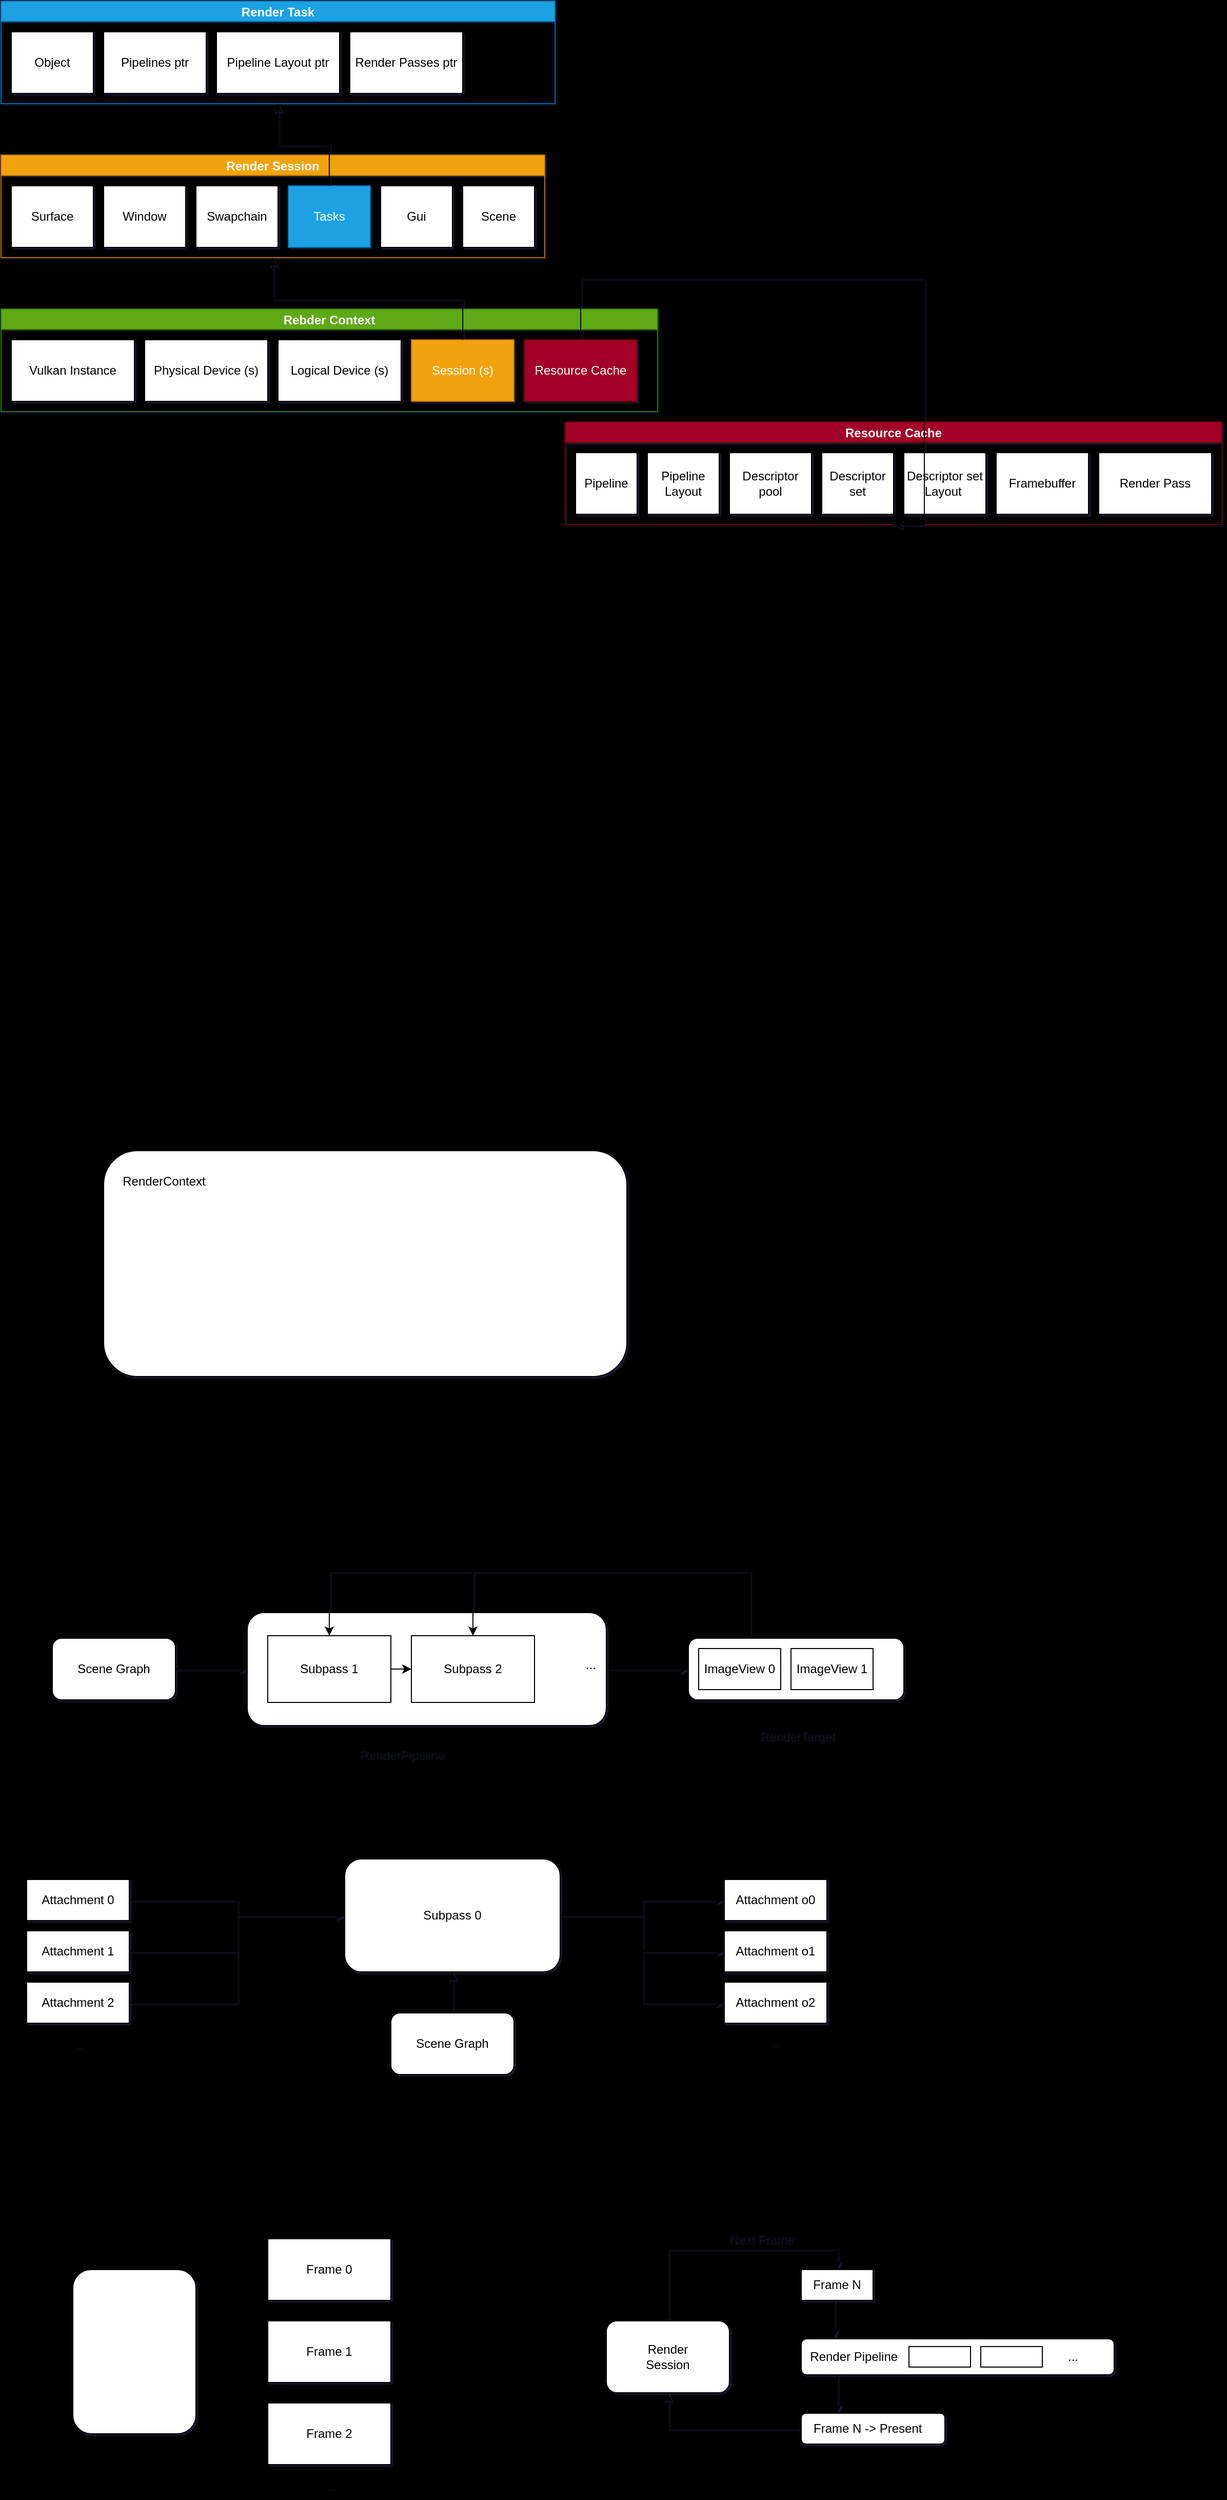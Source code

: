 <mxfile>
    <diagram id="_IPOU0kDqMZAQY4V8elC" name="Page-1">
        <mxGraphModel dx="1374" dy="622" grid="1" gridSize="10" guides="1" tooltips="1" connect="1" arrows="1" fold="1" page="0" pageScale="1" pageWidth="850" pageHeight="1100" background="#000000" math="0" shadow="1">
            <root>
                <mxCell id="0"/>
                <mxCell id="1" parent="0"/>
                <mxCell id="14" value="Rebder Context" style="swimlane;startSize=20;fillColor=#60a917;strokeColor=#2D7600;fontColor=#ffffff;" parent="1" vertex="1">
                    <mxGeometry x="70" y="650" width="640" height="100" as="geometry"/>
                </mxCell>
                <mxCell id="15" value="Vulkan Instance" style="whiteSpace=wrap;html=1;" parent="14" vertex="1">
                    <mxGeometry x="10" y="30" width="120" height="60" as="geometry"/>
                </mxCell>
                <mxCell id="16" value="Physical Device (s)" style="whiteSpace=wrap;html=1;" parent="14" vertex="1">
                    <mxGeometry x="140" y="30" width="120" height="60" as="geometry"/>
                </mxCell>
                <mxCell id="17" value="Logical Device (s)" style="whiteSpace=wrap;html=1;" parent="14" vertex="1">
                    <mxGeometry x="270" y="30" width="120" height="60" as="geometry"/>
                </mxCell>
                <mxCell id="20" value="Session (s)" style="whiteSpace=wrap;html=1;fillColor=#f0a30a;strokeColor=#BD7000;fontColor=#ffffff;" parent="14" vertex="1">
                    <mxGeometry x="400" y="30" width="100" height="60" as="geometry"/>
                </mxCell>
                <mxCell id="42" value="Resource Cache" style="whiteSpace=wrap;html=1;fillColor=#a20025;strokeColor=#6F0000;fontColor=#ffffff;" parent="14" vertex="1">
                    <mxGeometry x="510" y="30" width="110" height="60" as="geometry"/>
                </mxCell>
                <mxCell id="30" value="Render Task" style="swimlane;fillColor=#1ba1e2;strokeColor=#006EAF;fontColor=#ffffff;startSize=20;" parent="1" vertex="1">
                    <mxGeometry x="70" y="350" width="540" height="100" as="geometry"/>
                </mxCell>
                <mxCell id="34" value="Object" style="whiteSpace=wrap;html=1;" parent="30" vertex="1">
                    <mxGeometry x="10" y="30" width="80" height="60" as="geometry"/>
                </mxCell>
                <mxCell id="36" value="Pipelines ptr" style="whiteSpace=wrap;html=1;" parent="30" vertex="1">
                    <mxGeometry x="100" y="30" width="100" height="60" as="geometry"/>
                </mxCell>
                <mxCell id="37" value="Pipeline Layout ptr" style="whiteSpace=wrap;html=1;" parent="30" vertex="1">
                    <mxGeometry x="210" y="30" width="120" height="60" as="geometry"/>
                </mxCell>
                <mxCell id="35" value="Render Passes ptr" style="whiteSpace=wrap;html=1;" parent="30" vertex="1">
                    <mxGeometry x="340" y="30" width="110" height="60" as="geometry"/>
                </mxCell>
                <mxCell id="21" value="Render Session" style="swimlane;fillColor=#f0a30a;strokeColor=#BD7000;fontColor=#ffffff;startSize=20;" parent="1" vertex="1">
                    <mxGeometry x="70" y="500" width="530" height="100" as="geometry"/>
                </mxCell>
                <mxCell id="22" value="Surface" style="whiteSpace=wrap;html=1;" parent="21" vertex="1">
                    <mxGeometry x="10" y="30" width="80" height="60" as="geometry"/>
                </mxCell>
                <mxCell id="24" value="Window" style="whiteSpace=wrap;html=1;" parent="21" vertex="1">
                    <mxGeometry x="100" y="30" width="80" height="60" as="geometry"/>
                </mxCell>
                <mxCell id="26" value="Swapchain" style="whiteSpace=wrap;html=1;" parent="21" vertex="1">
                    <mxGeometry x="190" y="30" width="80" height="60" as="geometry"/>
                </mxCell>
                <mxCell id="27" value="Tasks" style="whiteSpace=wrap;html=1;fillColor=#1ba1e2;strokeColor=#006EAF;fontColor=#ffffff;" parent="21" vertex="1">
                    <mxGeometry x="280" y="30" width="80" height="60" as="geometry"/>
                </mxCell>
                <mxCell id="28" value="Gui" style="whiteSpace=wrap;html=1;" parent="21" vertex="1">
                    <mxGeometry x="370" y="30" width="70" height="60" as="geometry"/>
                </mxCell>
                <mxCell id="39" value="Scene" style="whiteSpace=wrap;html=1;" parent="21" vertex="1">
                    <mxGeometry x="450" y="30" width="70" height="60" as="geometry"/>
                </mxCell>
                <mxCell id="33" style="edgeStyle=orthogonalEdgeStyle;rounded=0;orthogonalLoop=1;jettySize=auto;html=1;entryX=0.5;entryY=1;entryDx=0;entryDy=0;" parent="1" source="20" target="21" edge="1">
                    <mxGeometry relative="1" as="geometry"/>
                </mxCell>
                <mxCell id="40" style="edgeStyle=orthogonalEdgeStyle;rounded=0;orthogonalLoop=1;jettySize=auto;html=1;entryX=0.5;entryY=1;entryDx=0;entryDy=0;" parent="1" source="27" target="30" edge="1">
                    <mxGeometry relative="1" as="geometry"/>
                </mxCell>
                <mxCell id="43" value="Resource Cache" style="swimlane;startSize=20;fillColor=#a20025;strokeColor=#6F0000;fontColor=#ffffff;" parent="1" vertex="1">
                    <mxGeometry x="620" y="760" width="640" height="100" as="geometry"/>
                </mxCell>
                <mxCell id="44" value="Pipeline" style="whiteSpace=wrap;html=1;" parent="43" vertex="1">
                    <mxGeometry x="10" y="30" width="60" height="60" as="geometry"/>
                </mxCell>
                <mxCell id="46" value="Pipeline Layout" style="whiteSpace=wrap;html=1;" parent="43" vertex="1">
                    <mxGeometry x="80" y="30" width="70" height="60" as="geometry"/>
                </mxCell>
                <mxCell id="47" value="Descriptor pool" style="whiteSpace=wrap;html=1;" parent="43" vertex="1">
                    <mxGeometry x="160" y="30" width="80" height="60" as="geometry"/>
                </mxCell>
                <mxCell id="48" value="Descriptor set" style="whiteSpace=wrap;html=1;" parent="43" vertex="1">
                    <mxGeometry x="250" y="30" width="70" height="60" as="geometry"/>
                </mxCell>
                <mxCell id="49" value="Descriptor set Layout&amp;nbsp;" style="whiteSpace=wrap;html=1;" parent="43" vertex="1">
                    <mxGeometry x="330" y="30" width="80" height="60" as="geometry"/>
                </mxCell>
                <mxCell id="50" value="Framebuffer" style="whiteSpace=wrap;html=1;" parent="43" vertex="1">
                    <mxGeometry x="420" y="30" width="90" height="60" as="geometry"/>
                </mxCell>
                <mxCell id="51" value="Render Pass" style="whiteSpace=wrap;html=1;" parent="43" vertex="1">
                    <mxGeometry x="520" y="30" width="110" height="60" as="geometry"/>
                </mxCell>
                <mxCell id="54" style="edgeStyle=orthogonalEdgeStyle;rounded=0;orthogonalLoop=1;jettySize=auto;html=1;entryX=0.5;entryY=1;entryDx=0;entryDy=0;" parent="1" source="42" target="43" edge="1">
                    <mxGeometry relative="1" as="geometry">
                        <Array as="points">
                            <mxPoint x="635" y="620"/>
                            <mxPoint x="970" y="620"/>
                        </Array>
                    </mxGeometry>
                </mxCell>
                <mxCell id="56" value="" style="rounded=1;whiteSpace=wrap;html=1;" vertex="1" parent="1">
                    <mxGeometry x="170" y="1470" width="510" height="220" as="geometry"/>
                </mxCell>
                <mxCell id="57" value="RenderContext" style="text;html=1;strokeColor=none;fillColor=none;align=center;verticalAlign=middle;whiteSpace=wrap;rounded=0;" vertex="1" parent="1">
                    <mxGeometry x="209" y="1490" width="40" height="20" as="geometry"/>
                </mxCell>
                <mxCell id="72" style="edgeStyle=orthogonalEdgeStyle;rounded=0;orthogonalLoop=1;jettySize=auto;html=1;exitX=1;exitY=0.5;exitDx=0;exitDy=0;entryX=0;entryY=0.5;entryDx=0;entryDy=0;" edge="1" parent="1" source="59" target="67">
                    <mxGeometry relative="1" as="geometry"/>
                </mxCell>
                <mxCell id="59" value="" style="rounded=1;whiteSpace=wrap;html=1;" vertex="1" parent="1">
                    <mxGeometry x="310" y="1920" width="350" height="110" as="geometry"/>
                </mxCell>
                <mxCell id="61" value="RenderPipeline" style="text;html=1;strokeColor=none;fillColor=none;align=center;verticalAlign=middle;whiteSpace=wrap;rounded=0;" vertex="1" parent="1">
                    <mxGeometry x="440" y="2047.5" width="40" height="20" as="geometry"/>
                </mxCell>
                <mxCell id="101" style="edgeStyle=orthogonalEdgeStyle;rounded=0;orthogonalLoop=1;jettySize=auto;html=1;exitX=1;exitY=0.5;exitDx=0;exitDy=0;entryX=0;entryY=0.5;entryDx=0;entryDy=0;" edge="1" parent="1" source="62" target="63">
                    <mxGeometry relative="1" as="geometry">
                        <Array as="points">
                            <mxPoint x="470" y="1975"/>
                        </Array>
                    </mxGeometry>
                </mxCell>
                <mxCell id="62" value="Subpass 1" style="rounded=0;whiteSpace=wrap;html=1;" vertex="1" parent="1">
                    <mxGeometry x="330" y="1942.5" width="120" height="65" as="geometry"/>
                </mxCell>
                <mxCell id="63" value="Subpass 2" style="rounded=0;whiteSpace=wrap;html=1;" vertex="1" parent="1">
                    <mxGeometry x="470" y="1942.5" width="120" height="65" as="geometry"/>
                </mxCell>
                <mxCell id="64" value="..." style="text;html=1;strokeColor=none;fillColor=none;align=center;verticalAlign=middle;whiteSpace=wrap;rounded=0;" vertex="1" parent="1">
                    <mxGeometry x="625" y="1961" width="40" height="20" as="geometry"/>
                </mxCell>
                <mxCell id="71" style="edgeStyle=orthogonalEdgeStyle;rounded=0;orthogonalLoop=1;jettySize=auto;html=1;exitX=1;exitY=0.5;exitDx=0;exitDy=0;" edge="1" parent="1" source="65" target="59">
                    <mxGeometry relative="1" as="geometry"/>
                </mxCell>
                <mxCell id="65" value="Scene Graph" style="rounded=1;whiteSpace=wrap;html=1;" vertex="1" parent="1">
                    <mxGeometry x="120" y="1945" width="120" height="60" as="geometry"/>
                </mxCell>
                <mxCell id="75" style="edgeStyle=orthogonalEdgeStyle;rounded=0;orthogonalLoop=1;jettySize=auto;html=1;exitX=0.5;exitY=0;exitDx=0;exitDy=0;entryX=0.5;entryY=0;entryDx=0;entryDy=0;" edge="1" parent="1" source="67" target="62">
                    <mxGeometry relative="1" as="geometry">
                        <Array as="points">
                            <mxPoint x="800" y="1945"/>
                            <mxPoint x="800" y="1880"/>
                            <mxPoint x="390" y="1880"/>
                        </Array>
                    </mxGeometry>
                </mxCell>
                <mxCell id="106" style="edgeStyle=orthogonalEdgeStyle;rounded=0;orthogonalLoop=1;jettySize=auto;html=1;exitX=0.25;exitY=0;exitDx=0;exitDy=0;entryX=0.5;entryY=0;entryDx=0;entryDy=0;" edge="1" parent="1" source="67" target="63">
                    <mxGeometry relative="1" as="geometry">
                        <Array as="points">
                            <mxPoint x="800" y="1945"/>
                            <mxPoint x="800" y="1880"/>
                            <mxPoint x="530" y="1880"/>
                        </Array>
                    </mxGeometry>
                </mxCell>
                <mxCell id="67" value="" style="rounded=1;whiteSpace=wrap;html=1;" vertex="1" parent="1">
                    <mxGeometry x="740" y="1945" width="210" height="60" as="geometry"/>
                </mxCell>
                <mxCell id="77" value="RenderTarget" style="text;html=1;align=center;verticalAlign=middle;resizable=0;points=[];autosize=1;" vertex="1" parent="1">
                    <mxGeometry x="800" y="2030" width="90" height="20" as="geometry"/>
                </mxCell>
                <mxCell id="79" value="ImageView 0" style="rounded=0;whiteSpace=wrap;html=1;" vertex="1" parent="1">
                    <mxGeometry x="750" y="1955" width="80" height="40" as="geometry"/>
                </mxCell>
                <mxCell id="80" value="ImageView 1" style="rounded=0;whiteSpace=wrap;html=1;" vertex="1" parent="1">
                    <mxGeometry x="840" y="1955" width="80" height="40" as="geometry"/>
                </mxCell>
                <mxCell id="96" style="edgeStyle=orthogonalEdgeStyle;rounded=0;orthogonalLoop=1;jettySize=auto;html=1;entryX=0;entryY=0.5;entryDx=0;entryDy=0;" edge="1" parent="1" source="81" target="93">
                    <mxGeometry relative="1" as="geometry"/>
                </mxCell>
                <mxCell id="97" style="edgeStyle=orthogonalEdgeStyle;rounded=0;orthogonalLoop=1;jettySize=auto;html=1;exitX=1;exitY=0.5;exitDx=0;exitDy=0;entryX=0;entryY=0.5;entryDx=0;entryDy=0;" edge="1" parent="1" source="81" target="94">
                    <mxGeometry relative="1" as="geometry"/>
                </mxCell>
                <mxCell id="98" style="edgeStyle=orthogonalEdgeStyle;rounded=0;orthogonalLoop=1;jettySize=auto;html=1;exitX=1;exitY=0.5;exitDx=0;exitDy=0;entryX=0;entryY=0.5;entryDx=0;entryDy=0;" edge="1" parent="1" source="81" target="95">
                    <mxGeometry relative="1" as="geometry"/>
                </mxCell>
                <mxCell id="81" value="Subpass 0" style="rounded=1;whiteSpace=wrap;html=1;" vertex="1" parent="1">
                    <mxGeometry x="405" y="2160" width="210" height="110" as="geometry"/>
                </mxCell>
                <mxCell id="87" style="edgeStyle=orthogonalEdgeStyle;rounded=0;orthogonalLoop=1;jettySize=auto;html=1;entryX=0;entryY=0.5;entryDx=0;entryDy=0;" edge="1" parent="1" source="83" target="81">
                    <mxGeometry relative="1" as="geometry">
                        <mxPoint x="325" y="2170" as="targetPoint"/>
                    </mxGeometry>
                </mxCell>
                <mxCell id="83" value="Attachment 0" style="rounded=0;whiteSpace=wrap;html=1;" vertex="1" parent="1">
                    <mxGeometry x="95" y="2180" width="100" height="40" as="geometry"/>
                </mxCell>
                <mxCell id="90" style="edgeStyle=orthogonalEdgeStyle;rounded=0;orthogonalLoop=1;jettySize=auto;html=1;entryX=0;entryY=0.5;entryDx=0;entryDy=0;" edge="1" parent="1" source="84" target="81">
                    <mxGeometry relative="1" as="geometry"/>
                </mxCell>
                <mxCell id="84" value="Attachment 1" style="rounded=0;whiteSpace=wrap;html=1;" vertex="1" parent="1">
                    <mxGeometry x="95" y="2230" width="100" height="40" as="geometry"/>
                </mxCell>
                <mxCell id="89" style="edgeStyle=orthogonalEdgeStyle;rounded=0;orthogonalLoop=1;jettySize=auto;html=1;entryX=0;entryY=0.5;entryDx=0;entryDy=0;" edge="1" parent="1" source="85" target="81">
                    <mxGeometry relative="1" as="geometry"/>
                </mxCell>
                <mxCell id="85" value="Attachment 2" style="rounded=0;whiteSpace=wrap;html=1;" vertex="1" parent="1">
                    <mxGeometry x="95" y="2280" width="100" height="40" as="geometry"/>
                </mxCell>
                <mxCell id="86" value="..." style="text;html=1;strokeColor=none;fillColor=none;align=center;verticalAlign=middle;whiteSpace=wrap;rounded=0;" vertex="1" parent="1">
                    <mxGeometry x="125" y="2330" width="40" height="20" as="geometry"/>
                </mxCell>
                <mxCell id="92" style="edgeStyle=orthogonalEdgeStyle;rounded=0;orthogonalLoop=1;jettySize=auto;html=1;" edge="1" parent="1" source="91" target="81">
                    <mxGeometry relative="1" as="geometry"/>
                </mxCell>
                <mxCell id="91" value="Scene Graph" style="rounded=1;whiteSpace=wrap;html=1;" vertex="1" parent="1">
                    <mxGeometry x="450" y="2310" width="120" height="60" as="geometry"/>
                </mxCell>
                <mxCell id="93" value="Attachment o0" style="rounded=0;whiteSpace=wrap;html=1;" vertex="1" parent="1">
                    <mxGeometry x="775" y="2180" width="100" height="40" as="geometry"/>
                </mxCell>
                <mxCell id="94" value="Attachment o1" style="rounded=0;whiteSpace=wrap;html=1;" vertex="1" parent="1">
                    <mxGeometry x="775" y="2230" width="100" height="40" as="geometry"/>
                </mxCell>
                <mxCell id="95" value="Attachment o2" style="rounded=0;whiteSpace=wrap;html=1;" vertex="1" parent="1">
                    <mxGeometry x="775" y="2280" width="100" height="40" as="geometry"/>
                </mxCell>
                <mxCell id="99" value="..." style="text;html=1;strokeColor=none;fillColor=none;align=center;verticalAlign=middle;whiteSpace=wrap;rounded=0;" vertex="1" parent="1">
                    <mxGeometry x="805" y="2328" width="40" height="20" as="geometry"/>
                </mxCell>
                <mxCell id="107" value="" style="rounded=1;whiteSpace=wrap;html=1;" vertex="1" parent="1">
                    <mxGeometry x="140" y="2560" width="120" height="160" as="geometry"/>
                </mxCell>
                <mxCell id="108" value="Frame 0" style="rounded=0;whiteSpace=wrap;html=1;" vertex="1" parent="1">
                    <mxGeometry x="330" y="2530" width="120" height="60" as="geometry"/>
                </mxCell>
                <mxCell id="109" value="Frame 1" style="rounded=0;whiteSpace=wrap;html=1;" vertex="1" parent="1">
                    <mxGeometry x="330" y="2610" width="120" height="60" as="geometry"/>
                </mxCell>
                <mxCell id="110" value="Frame 2" style="rounded=0;whiteSpace=wrap;html=1;" vertex="1" parent="1">
                    <mxGeometry x="330" y="2690" width="120" height="60" as="geometry"/>
                </mxCell>
                <mxCell id="111" value="..." style="text;html=1;strokeColor=none;fillColor=none;align=center;verticalAlign=middle;whiteSpace=wrap;rounded=0;" vertex="1" parent="1">
                    <mxGeometry x="370" y="2760" width="40" height="20" as="geometry"/>
                </mxCell>
                <mxCell id="115" style="edgeStyle=orthogonalEdgeStyle;rounded=0;orthogonalLoop=1;jettySize=auto;html=1;exitX=0.5;exitY=0;exitDx=0;exitDy=0;entryX=0.5;entryY=0;entryDx=0;entryDy=0;" edge="1" parent="1" source="112" target="113">
                    <mxGeometry relative="1" as="geometry"/>
                </mxCell>
                <mxCell id="112" value="Render&lt;br&gt;Session" style="rounded=1;whiteSpace=wrap;html=1;" vertex="1" parent="1">
                    <mxGeometry x="660" y="2610" width="120" height="70" as="geometry"/>
                </mxCell>
                <mxCell id="121" style="edgeStyle=orthogonalEdgeStyle;rounded=0;orthogonalLoop=1;jettySize=auto;html=1;exitX=0.5;exitY=1;exitDx=0;exitDy=0;entryX=0.105;entryY=-0.029;entryDx=0;entryDy=0;entryPerimeter=0;" edge="1" parent="1" source="113" target="117">
                    <mxGeometry relative="1" as="geometry"/>
                </mxCell>
                <mxCell id="113" value="Frame N" style="rounded=0;whiteSpace=wrap;html=1;" vertex="1" parent="1">
                    <mxGeometry x="850" y="2560" width="70" height="30" as="geometry"/>
                </mxCell>
                <mxCell id="116" value="Next Frame" style="text;html=1;align=center;verticalAlign=middle;resizable=0;points=[];autosize=1;" vertex="1" parent="1">
                    <mxGeometry x="770" y="2520" width="80" height="20" as="geometry"/>
                </mxCell>
                <mxCell id="117" value="&amp;nbsp; Render Pipeline" style="rounded=1;whiteSpace=wrap;html=1;align=left;" vertex="1" parent="1">
                    <mxGeometry x="850" y="2627.5" width="305" height="35" as="geometry"/>
                </mxCell>
                <mxCell id="118" value="" style="rounded=0;whiteSpace=wrap;html=1;" vertex="1" parent="1">
                    <mxGeometry x="955" y="2635" width="60" height="20" as="geometry"/>
                </mxCell>
                <mxCell id="119" value="" style="rounded=0;whiteSpace=wrap;html=1;" vertex="1" parent="1">
                    <mxGeometry x="1025" y="2635" width="60" height="20" as="geometry"/>
                </mxCell>
                <mxCell id="120" value="..." style="text;html=1;strokeColor=none;fillColor=none;align=center;verticalAlign=middle;whiteSpace=wrap;rounded=0;" vertex="1" parent="1">
                    <mxGeometry x="1095" y="2635" width="40" height="20" as="geometry"/>
                </mxCell>
                <mxCell id="125" style="edgeStyle=orthogonalEdgeStyle;rounded=0;orthogonalLoop=1;jettySize=auto;html=1;entryX=0.5;entryY=1;entryDx=0;entryDy=0;" edge="1" parent="1" source="122" target="112">
                    <mxGeometry relative="1" as="geometry"/>
                </mxCell>
                <mxCell id="122" value="&amp;nbsp; &amp;nbsp;Frame N -&amp;gt; Present" style="rounded=1;whiteSpace=wrap;html=1;align=left;" vertex="1" parent="1">
                    <mxGeometry x="850" y="2700" width="140" height="30" as="geometry"/>
                </mxCell>
                <mxCell id="123" value="" style="endArrow=classic;html=1;entryX=0.25;entryY=0;entryDx=0;entryDy=0;exitX=0.115;exitY=0.986;exitDx=0;exitDy=0;exitPerimeter=0;" edge="1" parent="1" source="117" target="122">
                    <mxGeometry width="50" height="50" relative="1" as="geometry">
                        <mxPoint x="730" y="2800" as="sourcePoint"/>
                        <mxPoint x="780" y="2750" as="targetPoint"/>
                    </mxGeometry>
                </mxCell>
            </root>
        </mxGraphModel>
    </diagram>
</mxfile>
